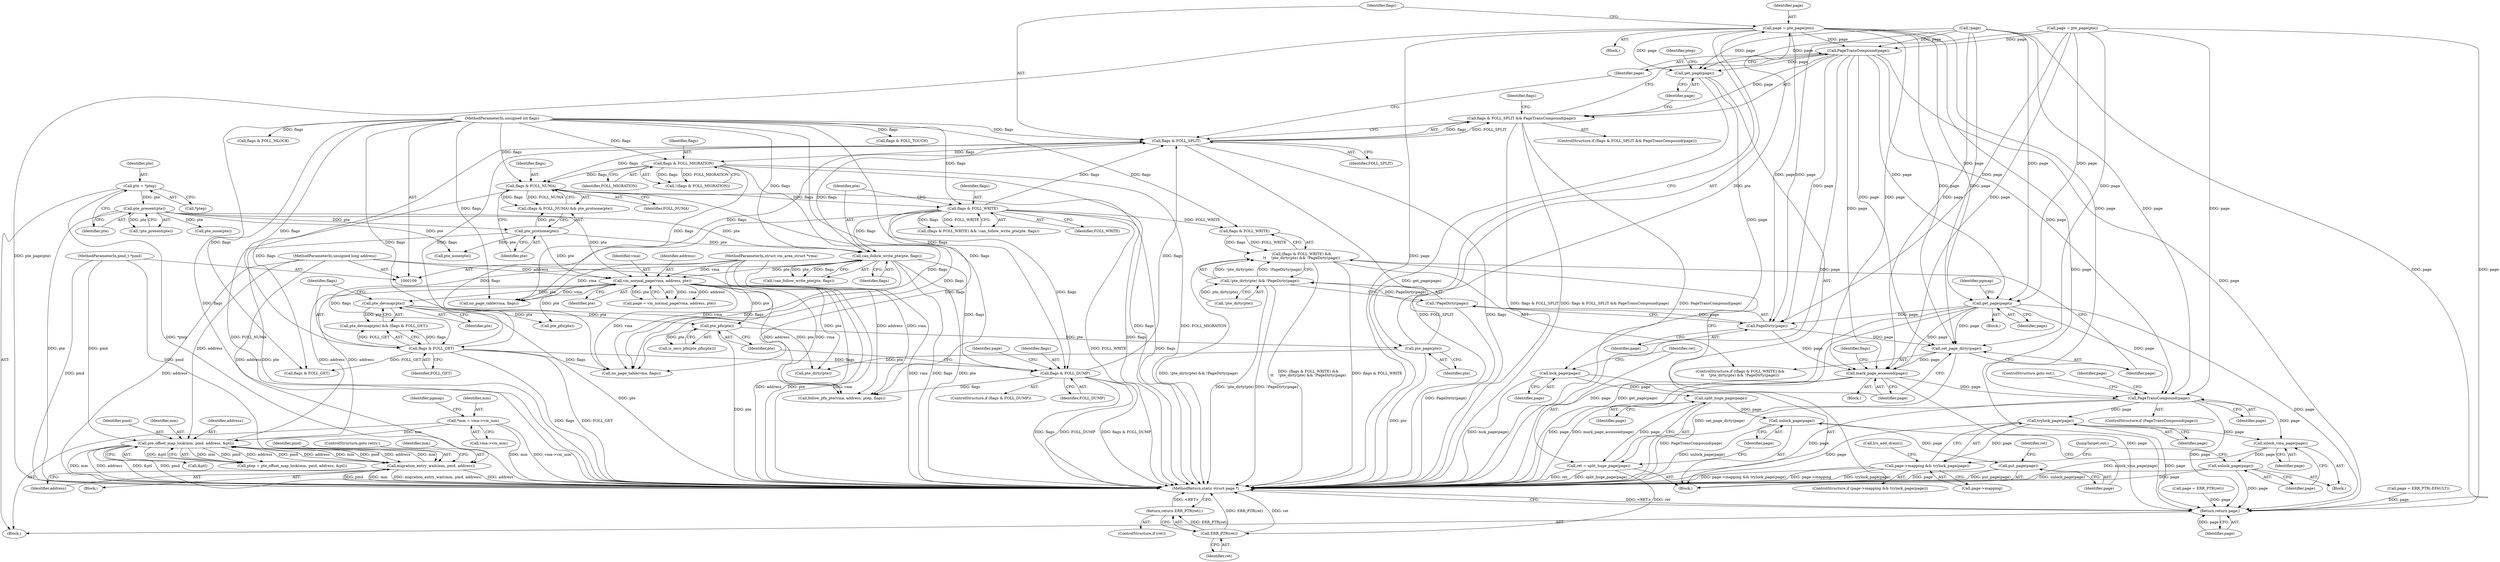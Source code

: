 digraph "0_linux_19be0eaffa3ac7d8eb6784ad9bdbc7d67ed8e619_0@pointer" {
"1000261" [label="(Call,page = pte_page(pte))"];
"1000263" [label="(Call,pte_page(pte))"];
"1000258" [label="(Call,pte_pfn(pte))"];
"1000210" [label="(Call,vm_normal_page(vma, address, pte))"];
"1000110" [label="(MethodParameterIn,struct vm_area_struct *vma)"];
"1000141" [label="(Call,pte_offset_map_lock(mm, pmd, address, &ptl))"];
"1000116" [label="(Call,*mm = vma->vm_mm)"];
"1000180" [label="(Call,migration_entry_wait(mm, pmd, address))"];
"1000112" [label="(MethodParameterIn,pmd_t *pmd)"];
"1000111" [label="(MethodParameterIn,unsigned long address)"];
"1000199" [label="(Call,can_follow_write_pte(pte, flags))"];
"1000190" [label="(Call,pte_protnone(pte))"];
"1000153" [label="(Call,pte_present(pte))"];
"1000147" [label="(Call,pte = *ptep)"];
"1000195" [label="(Call,flags & FOLL_WRITE)"];
"1000187" [label="(Call,flags & FOLL_NUMA)"];
"1000282" [label="(Call,flags & FOLL_SPLIT)"];
"1000221" [label="(Call,flags & FOLL_GET)"];
"1000113" [label="(MethodParameterIn,unsigned int flags)"];
"1000246" [label="(Call,flags & FOLL_DUMP)"];
"1000160" [label="(Call,flags & FOLL_MIGRATION)"];
"1000219" [label="(Call,pte_devmap(pte))"];
"1000285" [label="(Call,PageTransCompound(page))"];
"1000281" [label="(Call,flags & FOLL_SPLIT && PageTransCompound(page))"];
"1000289" [label="(Call,get_page(page))"];
"1000294" [label="(Call,lock_page(page))"];
"1000298" [label="(Call,split_huge_page(page))"];
"1000296" [label="(Call,ret = split_huge_page(page))"];
"1000307" [label="(Call,ERR_PTR(ret))"];
"1000306" [label="(Return,return ERR_PTR(ret);)"];
"1000300" [label="(Call,unlock_page(page))"];
"1000302" [label="(Call,put_page(page))"];
"1000315" [label="(Call,get_page(page))"];
"1000340" [label="(Call,PageDirty(page))"];
"1000339" [label="(Call,!PageDirty(page))"];
"1000335" [label="(Call,!pte_dirty(pte) && !PageDirty(page))"];
"1000331" [label="(Call,(flags & FOLL_WRITE) &&\n\t\t    !pte_dirty(pte) && !PageDirty(page))"];
"1000342" [label="(Call,set_page_dirty(page))"];
"1000344" [label="(Call,mark_page_accessed(page))"];
"1000358" [label="(Call,PageTransCompound(page))"];
"1000366" [label="(Call,trylock_page(page))"];
"1000362" [label="(Call,page->mapping && trylock_page(page))"];
"1000370" [label="(Call,mlock_vma_page(page))"];
"1000372" [label="(Call,unlock_page(page))"];
"1000378" [label="(Return,return page;)"];
"1000292" [label="(Identifier,ptep)"];
"1000182" [label="(Identifier,pmd)"];
"1000242" [label="(Call,!page)"];
"1000326" [label="(Call,flags & FOLL_TOUCH)"];
"1000349" [label="(Identifier,flags)"];
"1000315" [label="(Call,get_page(page))"];
"1000220" [label="(Identifier,pte)"];
"1000258" [label="(Call,pte_pfn(pte))"];
"1000311" [label="(Call,flags & FOLL_GET)"];
"1000314" [label="(Block,)"];
"1000186" [label="(Call,(flags & FOLL_NUMA) && pte_protnone(pte))"];
"1000257" [label="(Call,is_zero_pfn(pte_pfn(pte)))"];
"1000362" [label="(Call,page->mapping && trylock_page(page))"];
"1000212" [label="(Identifier,address)"];
"1000270" [label="(Call,follow_pfn_pte(vma, address, ptep, flags))"];
"1000386" [label="(Call,pte_none(pte))"];
"1000373" [label="(Identifier,page)"];
"1000301" [label="(Identifier,page)"];
"1000117" [label="(Identifier,mm)"];
"1000213" [label="(Identifier,pte)"];
"1000141" [label="(Call,pte_offset_map_lock(mm, pmd, address, &ptl))"];
"1000210" [label="(Call,vm_normal_page(vma, address, pte))"];
"1000219" [label="(Call,pte_devmap(pte))"];
"1000118" [label="(Call,vma->vm_mm)"];
"1000290" [label="(Identifier,page)"];
"1000211" [label="(Identifier,vma)"];
"1000344" [label="(Call,mark_page_accessed(page))"];
"1000162" [label="(Identifier,FOLL_MIGRATION)"];
"1000304" [label="(ControlStructure,if (ret))"];
"1000228" [label="(Call,pte_pfn(pte))"];
"1000275" [label="(Call,page = ERR_PTR(ret))"];
"1000233" [label="(Call,page = pte_page(pte))"];
"1000116" [label="(Call,*mm = vma->vm_mm)"];
"1000195" [label="(Call,flags & FOLL_WRITE)"];
"1000154" [label="(Identifier,pte)"];
"1000306" [label="(Return,return ERR_PTR(ret);)"];
"1000114" [label="(Block,)"];
"1000145" [label="(Call,&ptl)"];
"1000379" [label="(Identifier,page)"];
"1000123" [label="(Identifier,pgmap)"];
"1000144" [label="(Identifier,address)"];
"1000287" [label="(Block,)"];
"1000247" [label="(Identifier,flags)"];
"1000335" [label="(Call,!pte_dirty(pte) && !PageDirty(page))"];
"1000367" [label="(Identifier,page)"];
"1000143" [label="(Identifier,pmd)"];
"1000297" [label="(Identifier,ret)"];
"1000331" [label="(Call,(flags & FOLL_WRITE) &&\n\t\t    !pte_dirty(pte) && !PageDirty(page))"];
"1000371" [label="(Identifier,page)"];
"1000248" [label="(Identifier,FOLL_DUMP)"];
"1000189" [label="(Identifier,FOLL_NUMA)"];
"1000251" [label="(Identifier,page)"];
"1000340" [label="(Call,PageDirty(page))"];
"1000161" [label="(Identifier,flags)"];
"1000142" [label="(Identifier,mm)"];
"1000136" [label="(Call,no_page_table(vma, flags))"];
"1000160" [label="(Call,flags & FOLL_MIGRATION)"];
"1000308" [label="(Identifier,ret)"];
"1000200" [label="(Identifier,pte)"];
"1000264" [label="(Identifier,pte)"];
"1000245" [label="(ControlStructure,if (flags & FOLL_DUMP))"];
"1000341" [label="(Identifier,page)"];
"1000149" [label="(Call,*ptep)"];
"1000263" [label="(Call,pte_page(pte))"];
"1000343" [label="(Identifier,page)"];
"1000260" [label="(Block,)"];
"1000361" [label="(ControlStructure,if (page->mapping && trylock_page(page)))"];
"1000378" [label="(Return,return page;)"];
"1000318" [label="(Identifier,pgmap)"];
"1000296" [label="(Call,ret = split_huge_page(page))"];
"1000285" [label="(Call,PageTransCompound(page))"];
"1000348" [label="(Call,flags & FOLL_MLOCK)"];
"1000370" [label="(Call,mlock_vma_page(page))"];
"1000250" [label="(Call,page = ERR_PTR(-EFAULT))"];
"1000330" [label="(ControlStructure,if ((flags & FOLL_WRITE) &&\n\t\t    !pte_dirty(pte) && !PageDirty(page)))"];
"1000345" [label="(Identifier,page)"];
"1000281" [label="(Call,flags & FOLL_SPLIT && PageTransCompound(page))"];
"1000294" [label="(Call,lock_page(page))"];
"1000366" [label="(Call,trylock_page(page))"];
"1000360" [label="(ControlStructure,goto out;)"];
"1000372" [label="(Call,unlock_page(page))"];
"1000222" [label="(Identifier,flags)"];
"1000155" [label="(Block,)"];
"1000303" [label="(Identifier,page)"];
"1000111" [label="(MethodParameterIn,unsigned long address)"];
"1000110" [label="(MethodParameterIn,struct vm_area_struct *vma)"];
"1000305" [label="(Identifier,ret)"];
"1000190" [label="(Call,pte_protnone(pte))"];
"1000359" [label="(Identifier,page)"];
"1000337" [label="(Call,pte_dirty(pte))"];
"1000148" [label="(Identifier,pte)"];
"1000147" [label="(Call,pte = *ptep)"];
"1000289" [label="(Call,get_page(page))"];
"1000299" [label="(Identifier,page)"];
"1000183" [label="(Identifier,address)"];
"1000153" [label="(Call,pte_present(pte))"];
"1000300" [label="(Call,unlock_page(page))"];
"1000282" [label="(Call,flags & FOLL_SPLIT)"];
"1000329" [label="(Block,)"];
"1000358" [label="(Call,PageTransCompound(page))"];
"1000283" [label="(Identifier,flags)"];
"1000368" [label="(Block,)"];
"1000280" [label="(ControlStructure,if (flags & FOLL_SPLIT && PageTransCompound(page)))"];
"1000152" [label="(Call,!pte_present(pte))"];
"1000336" [label="(Call,!pte_dirty(pte))"];
"1000394" [label="(MethodReturn,static struct page *)"];
"1000259" [label="(Identifier,pte)"];
"1000208" [label="(Call,page = vm_normal_page(vma, address, pte))"];
"1000262" [label="(Identifier,page)"];
"1000342" [label="(Call,set_page_dirty(page))"];
"1000364" [label="(Identifier,page)"];
"1000369" [label="(Call,lru_add_drain())"];
"1000139" [label="(Call,ptep = pte_offset_map_lock(mm, pmd, address, &ptl))"];
"1000197" [label="(Identifier,FOLL_WRITE)"];
"1000188" [label="(Identifier,flags)"];
"1000307" [label="(Call,ERR_PTR(ret))"];
"1000198" [label="(Call,!can_follow_write_pte(pte, flags))"];
"1000196" [label="(Identifier,flags)"];
"1000374" [label="(JumpTarget,out:)"];
"1000316" [label="(Identifier,page)"];
"1000221" [label="(Call,flags & FOLL_GET)"];
"1000246" [label="(Call,flags & FOLL_DUMP)"];
"1000191" [label="(Identifier,pte)"];
"1000223" [label="(Identifier,FOLL_GET)"];
"1000194" [label="(Call,(flags & FOLL_WRITE) && !can_follow_write_pte(pte, flags))"];
"1000332" [label="(Call,flags & FOLL_WRITE)"];
"1000180" [label="(Call,migration_entry_wait(mm, pmd, address))"];
"1000284" [label="(Identifier,FOLL_SPLIT)"];
"1000295" [label="(Identifier,page)"];
"1000165" [label="(Call,pte_none(pte))"];
"1000286" [label="(Identifier,page)"];
"1000113" [label="(MethodParameterIn,unsigned int flags)"];
"1000184" [label="(ControlStructure,goto retry;)"];
"1000298" [label="(Call,split_huge_page(page))"];
"1000391" [label="(Call,no_page_table(vma, flags))"];
"1000312" [label="(Identifier,flags)"];
"1000159" [label="(Call,!(flags & FOLL_MIGRATION))"];
"1000187" [label="(Call,flags & FOLL_NUMA)"];
"1000112" [label="(MethodParameterIn,pmd_t *pmd)"];
"1000201" [label="(Identifier,flags)"];
"1000261" [label="(Call,page = pte_page(pte))"];
"1000357" [label="(ControlStructure,if (PageTransCompound(page)))"];
"1000218" [label="(Call,pte_devmap(pte) && (flags & FOLL_GET))"];
"1000339" [label="(Call,!PageDirty(page))"];
"1000199" [label="(Call,can_follow_write_pte(pte, flags))"];
"1000363" [label="(Call,page->mapping)"];
"1000302" [label="(Call,put_page(page))"];
"1000181" [label="(Identifier,mm)"];
"1000261" -> "1000260"  [label="AST: "];
"1000261" -> "1000263"  [label="CFG: "];
"1000262" -> "1000261"  [label="AST: "];
"1000263" -> "1000261"  [label="AST: "];
"1000283" -> "1000261"  [label="CFG: "];
"1000261" -> "1000394"  [label="DDG: pte_page(pte)"];
"1000261" -> "1000394"  [label="DDG: page"];
"1000263" -> "1000261"  [label="DDG: pte"];
"1000261" -> "1000285"  [label="DDG: page"];
"1000261" -> "1000289"  [label="DDG: page"];
"1000261" -> "1000315"  [label="DDG: page"];
"1000261" -> "1000340"  [label="DDG: page"];
"1000261" -> "1000342"  [label="DDG: page"];
"1000261" -> "1000344"  [label="DDG: page"];
"1000261" -> "1000358"  [label="DDG: page"];
"1000261" -> "1000378"  [label="DDG: page"];
"1000263" -> "1000264"  [label="CFG: "];
"1000264" -> "1000263"  [label="AST: "];
"1000263" -> "1000394"  [label="DDG: pte"];
"1000258" -> "1000263"  [label="DDG: pte"];
"1000263" -> "1000337"  [label="DDG: pte"];
"1000258" -> "1000257"  [label="AST: "];
"1000258" -> "1000259"  [label="CFG: "];
"1000259" -> "1000258"  [label="AST: "];
"1000257" -> "1000258"  [label="CFG: "];
"1000258" -> "1000394"  [label="DDG: pte"];
"1000258" -> "1000257"  [label="DDG: pte"];
"1000210" -> "1000258"  [label="DDG: pte"];
"1000219" -> "1000258"  [label="DDG: pte"];
"1000210" -> "1000208"  [label="AST: "];
"1000210" -> "1000213"  [label="CFG: "];
"1000211" -> "1000210"  [label="AST: "];
"1000212" -> "1000210"  [label="AST: "];
"1000213" -> "1000210"  [label="AST: "];
"1000208" -> "1000210"  [label="CFG: "];
"1000210" -> "1000394"  [label="DDG: address"];
"1000210" -> "1000394"  [label="DDG: pte"];
"1000210" -> "1000394"  [label="DDG: vma"];
"1000210" -> "1000136"  [label="DDG: vma"];
"1000210" -> "1000141"  [label="DDG: address"];
"1000210" -> "1000208"  [label="DDG: vma"];
"1000210" -> "1000208"  [label="DDG: address"];
"1000210" -> "1000208"  [label="DDG: pte"];
"1000110" -> "1000210"  [label="DDG: vma"];
"1000141" -> "1000210"  [label="DDG: address"];
"1000111" -> "1000210"  [label="DDG: address"];
"1000199" -> "1000210"  [label="DDG: pte"];
"1000190" -> "1000210"  [label="DDG: pte"];
"1000153" -> "1000210"  [label="DDG: pte"];
"1000210" -> "1000219"  [label="DDG: pte"];
"1000210" -> "1000228"  [label="DDG: pte"];
"1000210" -> "1000270"  [label="DDG: vma"];
"1000210" -> "1000270"  [label="DDG: address"];
"1000210" -> "1000337"  [label="DDG: pte"];
"1000210" -> "1000391"  [label="DDG: vma"];
"1000110" -> "1000109"  [label="AST: "];
"1000110" -> "1000394"  [label="DDG: vma"];
"1000110" -> "1000136"  [label="DDG: vma"];
"1000110" -> "1000270"  [label="DDG: vma"];
"1000110" -> "1000391"  [label="DDG: vma"];
"1000141" -> "1000139"  [label="AST: "];
"1000141" -> "1000145"  [label="CFG: "];
"1000142" -> "1000141"  [label="AST: "];
"1000143" -> "1000141"  [label="AST: "];
"1000144" -> "1000141"  [label="AST: "];
"1000145" -> "1000141"  [label="AST: "];
"1000139" -> "1000141"  [label="CFG: "];
"1000141" -> "1000394"  [label="DDG: mm"];
"1000141" -> "1000394"  [label="DDG: address"];
"1000141" -> "1000394"  [label="DDG: &ptl"];
"1000141" -> "1000394"  [label="DDG: pmd"];
"1000141" -> "1000139"  [label="DDG: mm"];
"1000141" -> "1000139"  [label="DDG: pmd"];
"1000141" -> "1000139"  [label="DDG: address"];
"1000141" -> "1000139"  [label="DDG: &ptl"];
"1000116" -> "1000141"  [label="DDG: mm"];
"1000180" -> "1000141"  [label="DDG: mm"];
"1000180" -> "1000141"  [label="DDG: pmd"];
"1000180" -> "1000141"  [label="DDG: address"];
"1000112" -> "1000141"  [label="DDG: pmd"];
"1000111" -> "1000141"  [label="DDG: address"];
"1000141" -> "1000180"  [label="DDG: mm"];
"1000141" -> "1000180"  [label="DDG: pmd"];
"1000141" -> "1000180"  [label="DDG: address"];
"1000116" -> "1000114"  [label="AST: "];
"1000116" -> "1000118"  [label="CFG: "];
"1000117" -> "1000116"  [label="AST: "];
"1000118" -> "1000116"  [label="AST: "];
"1000123" -> "1000116"  [label="CFG: "];
"1000116" -> "1000394"  [label="DDG: mm"];
"1000116" -> "1000394"  [label="DDG: vma->vm_mm"];
"1000180" -> "1000155"  [label="AST: "];
"1000180" -> "1000183"  [label="CFG: "];
"1000181" -> "1000180"  [label="AST: "];
"1000182" -> "1000180"  [label="AST: "];
"1000183" -> "1000180"  [label="AST: "];
"1000184" -> "1000180"  [label="CFG: "];
"1000180" -> "1000394"  [label="DDG: pmd"];
"1000180" -> "1000394"  [label="DDG: mm"];
"1000180" -> "1000394"  [label="DDG: migration_entry_wait(mm, pmd, address)"];
"1000180" -> "1000394"  [label="DDG: address"];
"1000112" -> "1000180"  [label="DDG: pmd"];
"1000111" -> "1000180"  [label="DDG: address"];
"1000112" -> "1000109"  [label="AST: "];
"1000112" -> "1000394"  [label="DDG: pmd"];
"1000111" -> "1000109"  [label="AST: "];
"1000111" -> "1000394"  [label="DDG: address"];
"1000111" -> "1000270"  [label="DDG: address"];
"1000199" -> "1000198"  [label="AST: "];
"1000199" -> "1000201"  [label="CFG: "];
"1000200" -> "1000199"  [label="AST: "];
"1000201" -> "1000199"  [label="AST: "];
"1000198" -> "1000199"  [label="CFG: "];
"1000199" -> "1000394"  [label="DDG: flags"];
"1000199" -> "1000394"  [label="DDG: pte"];
"1000199" -> "1000198"  [label="DDG: pte"];
"1000199" -> "1000198"  [label="DDG: flags"];
"1000190" -> "1000199"  [label="DDG: pte"];
"1000153" -> "1000199"  [label="DDG: pte"];
"1000195" -> "1000199"  [label="DDG: flags"];
"1000113" -> "1000199"  [label="DDG: flags"];
"1000199" -> "1000221"  [label="DDG: flags"];
"1000199" -> "1000246"  [label="DDG: flags"];
"1000199" -> "1000282"  [label="DDG: flags"];
"1000199" -> "1000391"  [label="DDG: flags"];
"1000190" -> "1000186"  [label="AST: "];
"1000190" -> "1000191"  [label="CFG: "];
"1000191" -> "1000190"  [label="AST: "];
"1000186" -> "1000190"  [label="CFG: "];
"1000190" -> "1000394"  [label="DDG: pte"];
"1000190" -> "1000186"  [label="DDG: pte"];
"1000153" -> "1000190"  [label="DDG: pte"];
"1000190" -> "1000386"  [label="DDG: pte"];
"1000153" -> "1000152"  [label="AST: "];
"1000153" -> "1000154"  [label="CFG: "];
"1000154" -> "1000153"  [label="AST: "];
"1000152" -> "1000153"  [label="CFG: "];
"1000153" -> "1000394"  [label="DDG: pte"];
"1000153" -> "1000152"  [label="DDG: pte"];
"1000147" -> "1000153"  [label="DDG: pte"];
"1000153" -> "1000165"  [label="DDG: pte"];
"1000153" -> "1000386"  [label="DDG: pte"];
"1000147" -> "1000114"  [label="AST: "];
"1000147" -> "1000149"  [label="CFG: "];
"1000148" -> "1000147"  [label="AST: "];
"1000149" -> "1000147"  [label="AST: "];
"1000154" -> "1000147"  [label="CFG: "];
"1000147" -> "1000394"  [label="DDG: *ptep"];
"1000195" -> "1000194"  [label="AST: "];
"1000195" -> "1000197"  [label="CFG: "];
"1000196" -> "1000195"  [label="AST: "];
"1000197" -> "1000195"  [label="AST: "];
"1000200" -> "1000195"  [label="CFG: "];
"1000194" -> "1000195"  [label="CFG: "];
"1000195" -> "1000394"  [label="DDG: FOLL_WRITE"];
"1000195" -> "1000394"  [label="DDG: flags"];
"1000195" -> "1000194"  [label="DDG: flags"];
"1000195" -> "1000194"  [label="DDG: FOLL_WRITE"];
"1000187" -> "1000195"  [label="DDG: flags"];
"1000113" -> "1000195"  [label="DDG: flags"];
"1000195" -> "1000221"  [label="DDG: flags"];
"1000195" -> "1000246"  [label="DDG: flags"];
"1000195" -> "1000282"  [label="DDG: flags"];
"1000195" -> "1000332"  [label="DDG: FOLL_WRITE"];
"1000195" -> "1000391"  [label="DDG: flags"];
"1000187" -> "1000186"  [label="AST: "];
"1000187" -> "1000189"  [label="CFG: "];
"1000188" -> "1000187"  [label="AST: "];
"1000189" -> "1000187"  [label="AST: "];
"1000191" -> "1000187"  [label="CFG: "];
"1000186" -> "1000187"  [label="CFG: "];
"1000187" -> "1000394"  [label="DDG: flags"];
"1000187" -> "1000394"  [label="DDG: FOLL_NUMA"];
"1000187" -> "1000186"  [label="DDG: flags"];
"1000187" -> "1000186"  [label="DDG: FOLL_NUMA"];
"1000282" -> "1000187"  [label="DDG: flags"];
"1000160" -> "1000187"  [label="DDG: flags"];
"1000113" -> "1000187"  [label="DDG: flags"];
"1000187" -> "1000391"  [label="DDG: flags"];
"1000282" -> "1000281"  [label="AST: "];
"1000282" -> "1000284"  [label="CFG: "];
"1000283" -> "1000282"  [label="AST: "];
"1000284" -> "1000282"  [label="AST: "];
"1000286" -> "1000282"  [label="CFG: "];
"1000281" -> "1000282"  [label="CFG: "];
"1000282" -> "1000394"  [label="DDG: FOLL_SPLIT"];
"1000282" -> "1000394"  [label="DDG: flags"];
"1000282" -> "1000136"  [label="DDG: flags"];
"1000282" -> "1000160"  [label="DDG: flags"];
"1000282" -> "1000281"  [label="DDG: flags"];
"1000282" -> "1000281"  [label="DDG: FOLL_SPLIT"];
"1000221" -> "1000282"  [label="DDG: flags"];
"1000246" -> "1000282"  [label="DDG: flags"];
"1000113" -> "1000282"  [label="DDG: flags"];
"1000282" -> "1000311"  [label="DDG: flags"];
"1000221" -> "1000218"  [label="AST: "];
"1000221" -> "1000223"  [label="CFG: "];
"1000222" -> "1000221"  [label="AST: "];
"1000223" -> "1000221"  [label="AST: "];
"1000218" -> "1000221"  [label="CFG: "];
"1000221" -> "1000394"  [label="DDG: FOLL_GET"];
"1000221" -> "1000394"  [label="DDG: flags"];
"1000221" -> "1000218"  [label="DDG: flags"];
"1000221" -> "1000218"  [label="DDG: FOLL_GET"];
"1000113" -> "1000221"  [label="DDG: flags"];
"1000221" -> "1000246"  [label="DDG: flags"];
"1000221" -> "1000311"  [label="DDG: FOLL_GET"];
"1000221" -> "1000391"  [label="DDG: flags"];
"1000113" -> "1000109"  [label="AST: "];
"1000113" -> "1000394"  [label="DDG: flags"];
"1000113" -> "1000136"  [label="DDG: flags"];
"1000113" -> "1000160"  [label="DDG: flags"];
"1000113" -> "1000246"  [label="DDG: flags"];
"1000113" -> "1000270"  [label="DDG: flags"];
"1000113" -> "1000311"  [label="DDG: flags"];
"1000113" -> "1000326"  [label="DDG: flags"];
"1000113" -> "1000332"  [label="DDG: flags"];
"1000113" -> "1000348"  [label="DDG: flags"];
"1000113" -> "1000391"  [label="DDG: flags"];
"1000246" -> "1000245"  [label="AST: "];
"1000246" -> "1000248"  [label="CFG: "];
"1000247" -> "1000246"  [label="AST: "];
"1000248" -> "1000246"  [label="AST: "];
"1000251" -> "1000246"  [label="CFG: "];
"1000259" -> "1000246"  [label="CFG: "];
"1000246" -> "1000394"  [label="DDG: FOLL_DUMP"];
"1000246" -> "1000394"  [label="DDG: flags & FOLL_DUMP"];
"1000246" -> "1000394"  [label="DDG: flags"];
"1000246" -> "1000270"  [label="DDG: flags"];
"1000160" -> "1000159"  [label="AST: "];
"1000160" -> "1000162"  [label="CFG: "];
"1000161" -> "1000160"  [label="AST: "];
"1000162" -> "1000160"  [label="AST: "];
"1000159" -> "1000160"  [label="CFG: "];
"1000160" -> "1000394"  [label="DDG: FOLL_MIGRATION"];
"1000160" -> "1000394"  [label="DDG: flags"];
"1000160" -> "1000136"  [label="DDG: flags"];
"1000160" -> "1000159"  [label="DDG: flags"];
"1000160" -> "1000159"  [label="DDG: FOLL_MIGRATION"];
"1000160" -> "1000391"  [label="DDG: flags"];
"1000219" -> "1000218"  [label="AST: "];
"1000219" -> "1000220"  [label="CFG: "];
"1000220" -> "1000219"  [label="AST: "];
"1000222" -> "1000219"  [label="CFG: "];
"1000218" -> "1000219"  [label="CFG: "];
"1000219" -> "1000394"  [label="DDG: pte"];
"1000219" -> "1000218"  [label="DDG: pte"];
"1000219" -> "1000228"  [label="DDG: pte"];
"1000219" -> "1000337"  [label="DDG: pte"];
"1000285" -> "1000281"  [label="AST: "];
"1000285" -> "1000286"  [label="CFG: "];
"1000286" -> "1000285"  [label="AST: "];
"1000281" -> "1000285"  [label="CFG: "];
"1000285" -> "1000394"  [label="DDG: page"];
"1000285" -> "1000281"  [label="DDG: page"];
"1000233" -> "1000285"  [label="DDG: page"];
"1000242" -> "1000285"  [label="DDG: page"];
"1000285" -> "1000289"  [label="DDG: page"];
"1000285" -> "1000315"  [label="DDG: page"];
"1000285" -> "1000340"  [label="DDG: page"];
"1000285" -> "1000342"  [label="DDG: page"];
"1000285" -> "1000344"  [label="DDG: page"];
"1000285" -> "1000358"  [label="DDG: page"];
"1000285" -> "1000378"  [label="DDG: page"];
"1000281" -> "1000280"  [label="AST: "];
"1000290" -> "1000281"  [label="CFG: "];
"1000312" -> "1000281"  [label="CFG: "];
"1000281" -> "1000394"  [label="DDG: PageTransCompound(page)"];
"1000281" -> "1000394"  [label="DDG: flags & FOLL_SPLIT"];
"1000281" -> "1000394"  [label="DDG: flags & FOLL_SPLIT && PageTransCompound(page)"];
"1000289" -> "1000287"  [label="AST: "];
"1000289" -> "1000290"  [label="CFG: "];
"1000290" -> "1000289"  [label="AST: "];
"1000292" -> "1000289"  [label="CFG: "];
"1000289" -> "1000394"  [label="DDG: get_page(page)"];
"1000233" -> "1000289"  [label="DDG: page"];
"1000242" -> "1000289"  [label="DDG: page"];
"1000289" -> "1000294"  [label="DDG: page"];
"1000294" -> "1000287"  [label="AST: "];
"1000294" -> "1000295"  [label="CFG: "];
"1000295" -> "1000294"  [label="AST: "];
"1000297" -> "1000294"  [label="CFG: "];
"1000294" -> "1000394"  [label="DDG: lock_page(page)"];
"1000294" -> "1000298"  [label="DDG: page"];
"1000298" -> "1000296"  [label="AST: "];
"1000298" -> "1000299"  [label="CFG: "];
"1000299" -> "1000298"  [label="AST: "];
"1000296" -> "1000298"  [label="CFG: "];
"1000298" -> "1000296"  [label="DDG: page"];
"1000298" -> "1000300"  [label="DDG: page"];
"1000296" -> "1000287"  [label="AST: "];
"1000297" -> "1000296"  [label="AST: "];
"1000301" -> "1000296"  [label="CFG: "];
"1000296" -> "1000394"  [label="DDG: split_huge_page(page)"];
"1000296" -> "1000394"  [label="DDG: ret"];
"1000296" -> "1000307"  [label="DDG: ret"];
"1000307" -> "1000306"  [label="AST: "];
"1000307" -> "1000308"  [label="CFG: "];
"1000308" -> "1000307"  [label="AST: "];
"1000306" -> "1000307"  [label="CFG: "];
"1000307" -> "1000394"  [label="DDG: ERR_PTR(ret)"];
"1000307" -> "1000394"  [label="DDG: ret"];
"1000307" -> "1000306"  [label="DDG: ERR_PTR(ret)"];
"1000306" -> "1000304"  [label="AST: "];
"1000394" -> "1000306"  [label="CFG: "];
"1000306" -> "1000394"  [label="DDG: <RET>"];
"1000300" -> "1000287"  [label="AST: "];
"1000300" -> "1000301"  [label="CFG: "];
"1000301" -> "1000300"  [label="AST: "];
"1000303" -> "1000300"  [label="CFG: "];
"1000300" -> "1000394"  [label="DDG: unlock_page(page)"];
"1000300" -> "1000302"  [label="DDG: page"];
"1000302" -> "1000287"  [label="AST: "];
"1000302" -> "1000303"  [label="CFG: "];
"1000303" -> "1000302"  [label="AST: "];
"1000305" -> "1000302"  [label="CFG: "];
"1000302" -> "1000394"  [label="DDG: page"];
"1000302" -> "1000394"  [label="DDG: put_page(page)"];
"1000315" -> "1000314"  [label="AST: "];
"1000315" -> "1000316"  [label="CFG: "];
"1000316" -> "1000315"  [label="AST: "];
"1000318" -> "1000315"  [label="CFG: "];
"1000315" -> "1000394"  [label="DDG: get_page(page)"];
"1000315" -> "1000394"  [label="DDG: page"];
"1000233" -> "1000315"  [label="DDG: page"];
"1000242" -> "1000315"  [label="DDG: page"];
"1000315" -> "1000340"  [label="DDG: page"];
"1000315" -> "1000342"  [label="DDG: page"];
"1000315" -> "1000344"  [label="DDG: page"];
"1000315" -> "1000358"  [label="DDG: page"];
"1000315" -> "1000378"  [label="DDG: page"];
"1000340" -> "1000339"  [label="AST: "];
"1000340" -> "1000341"  [label="CFG: "];
"1000341" -> "1000340"  [label="AST: "];
"1000339" -> "1000340"  [label="CFG: "];
"1000340" -> "1000339"  [label="DDG: page"];
"1000233" -> "1000340"  [label="DDG: page"];
"1000242" -> "1000340"  [label="DDG: page"];
"1000340" -> "1000342"  [label="DDG: page"];
"1000340" -> "1000344"  [label="DDG: page"];
"1000339" -> "1000335"  [label="AST: "];
"1000335" -> "1000339"  [label="CFG: "];
"1000339" -> "1000394"  [label="DDG: PageDirty(page)"];
"1000339" -> "1000335"  [label="DDG: PageDirty(page)"];
"1000335" -> "1000331"  [label="AST: "];
"1000335" -> "1000336"  [label="CFG: "];
"1000336" -> "1000335"  [label="AST: "];
"1000331" -> "1000335"  [label="CFG: "];
"1000335" -> "1000394"  [label="DDG: !PageDirty(page)"];
"1000335" -> "1000394"  [label="DDG: !pte_dirty(pte)"];
"1000335" -> "1000331"  [label="DDG: !pte_dirty(pte)"];
"1000335" -> "1000331"  [label="DDG: !PageDirty(page)"];
"1000336" -> "1000335"  [label="DDG: pte_dirty(pte)"];
"1000331" -> "1000330"  [label="AST: "];
"1000331" -> "1000332"  [label="CFG: "];
"1000332" -> "1000331"  [label="AST: "];
"1000343" -> "1000331"  [label="CFG: "];
"1000345" -> "1000331"  [label="CFG: "];
"1000331" -> "1000394"  [label="DDG: (flags & FOLL_WRITE) &&\n\t\t    !pte_dirty(pte) && !PageDirty(page)"];
"1000331" -> "1000394"  [label="DDG: flags & FOLL_WRITE"];
"1000331" -> "1000394"  [label="DDG: !pte_dirty(pte) && !PageDirty(page)"];
"1000332" -> "1000331"  [label="DDG: flags"];
"1000332" -> "1000331"  [label="DDG: FOLL_WRITE"];
"1000342" -> "1000330"  [label="AST: "];
"1000342" -> "1000343"  [label="CFG: "];
"1000343" -> "1000342"  [label="AST: "];
"1000345" -> "1000342"  [label="CFG: "];
"1000342" -> "1000394"  [label="DDG: set_page_dirty(page)"];
"1000233" -> "1000342"  [label="DDG: page"];
"1000242" -> "1000342"  [label="DDG: page"];
"1000342" -> "1000344"  [label="DDG: page"];
"1000344" -> "1000329"  [label="AST: "];
"1000344" -> "1000345"  [label="CFG: "];
"1000345" -> "1000344"  [label="AST: "];
"1000349" -> "1000344"  [label="CFG: "];
"1000344" -> "1000394"  [label="DDG: mark_page_accessed(page)"];
"1000344" -> "1000394"  [label="DDG: page"];
"1000233" -> "1000344"  [label="DDG: page"];
"1000242" -> "1000344"  [label="DDG: page"];
"1000344" -> "1000358"  [label="DDG: page"];
"1000344" -> "1000378"  [label="DDG: page"];
"1000358" -> "1000357"  [label="AST: "];
"1000358" -> "1000359"  [label="CFG: "];
"1000359" -> "1000358"  [label="AST: "];
"1000360" -> "1000358"  [label="CFG: "];
"1000364" -> "1000358"  [label="CFG: "];
"1000358" -> "1000394"  [label="DDG: PageTransCompound(page)"];
"1000358" -> "1000394"  [label="DDG: page"];
"1000233" -> "1000358"  [label="DDG: page"];
"1000242" -> "1000358"  [label="DDG: page"];
"1000358" -> "1000366"  [label="DDG: page"];
"1000358" -> "1000370"  [label="DDG: page"];
"1000358" -> "1000378"  [label="DDG: page"];
"1000366" -> "1000362"  [label="AST: "];
"1000366" -> "1000367"  [label="CFG: "];
"1000367" -> "1000366"  [label="AST: "];
"1000362" -> "1000366"  [label="CFG: "];
"1000366" -> "1000394"  [label="DDG: page"];
"1000366" -> "1000362"  [label="DDG: page"];
"1000366" -> "1000370"  [label="DDG: page"];
"1000366" -> "1000378"  [label="DDG: page"];
"1000362" -> "1000361"  [label="AST: "];
"1000362" -> "1000363"  [label="CFG: "];
"1000363" -> "1000362"  [label="AST: "];
"1000369" -> "1000362"  [label="CFG: "];
"1000374" -> "1000362"  [label="CFG: "];
"1000362" -> "1000394"  [label="DDG: trylock_page(page)"];
"1000362" -> "1000394"  [label="DDG: page->mapping && trylock_page(page)"];
"1000362" -> "1000394"  [label="DDG: page->mapping"];
"1000370" -> "1000368"  [label="AST: "];
"1000370" -> "1000371"  [label="CFG: "];
"1000371" -> "1000370"  [label="AST: "];
"1000373" -> "1000370"  [label="CFG: "];
"1000370" -> "1000394"  [label="DDG: mlock_vma_page(page)"];
"1000370" -> "1000372"  [label="DDG: page"];
"1000372" -> "1000368"  [label="AST: "];
"1000372" -> "1000373"  [label="CFG: "];
"1000373" -> "1000372"  [label="AST: "];
"1000374" -> "1000372"  [label="CFG: "];
"1000372" -> "1000394"  [label="DDG: page"];
"1000372" -> "1000394"  [label="DDG: unlock_page(page)"];
"1000372" -> "1000378"  [label="DDG: page"];
"1000378" -> "1000114"  [label="AST: "];
"1000378" -> "1000379"  [label="CFG: "];
"1000379" -> "1000378"  [label="AST: "];
"1000394" -> "1000378"  [label="CFG: "];
"1000378" -> "1000394"  [label="DDG: <RET>"];
"1000379" -> "1000378"  [label="DDG: page"];
"1000250" -> "1000378"  [label="DDG: page"];
"1000275" -> "1000378"  [label="DDG: page"];
"1000233" -> "1000378"  [label="DDG: page"];
"1000242" -> "1000378"  [label="DDG: page"];
}
